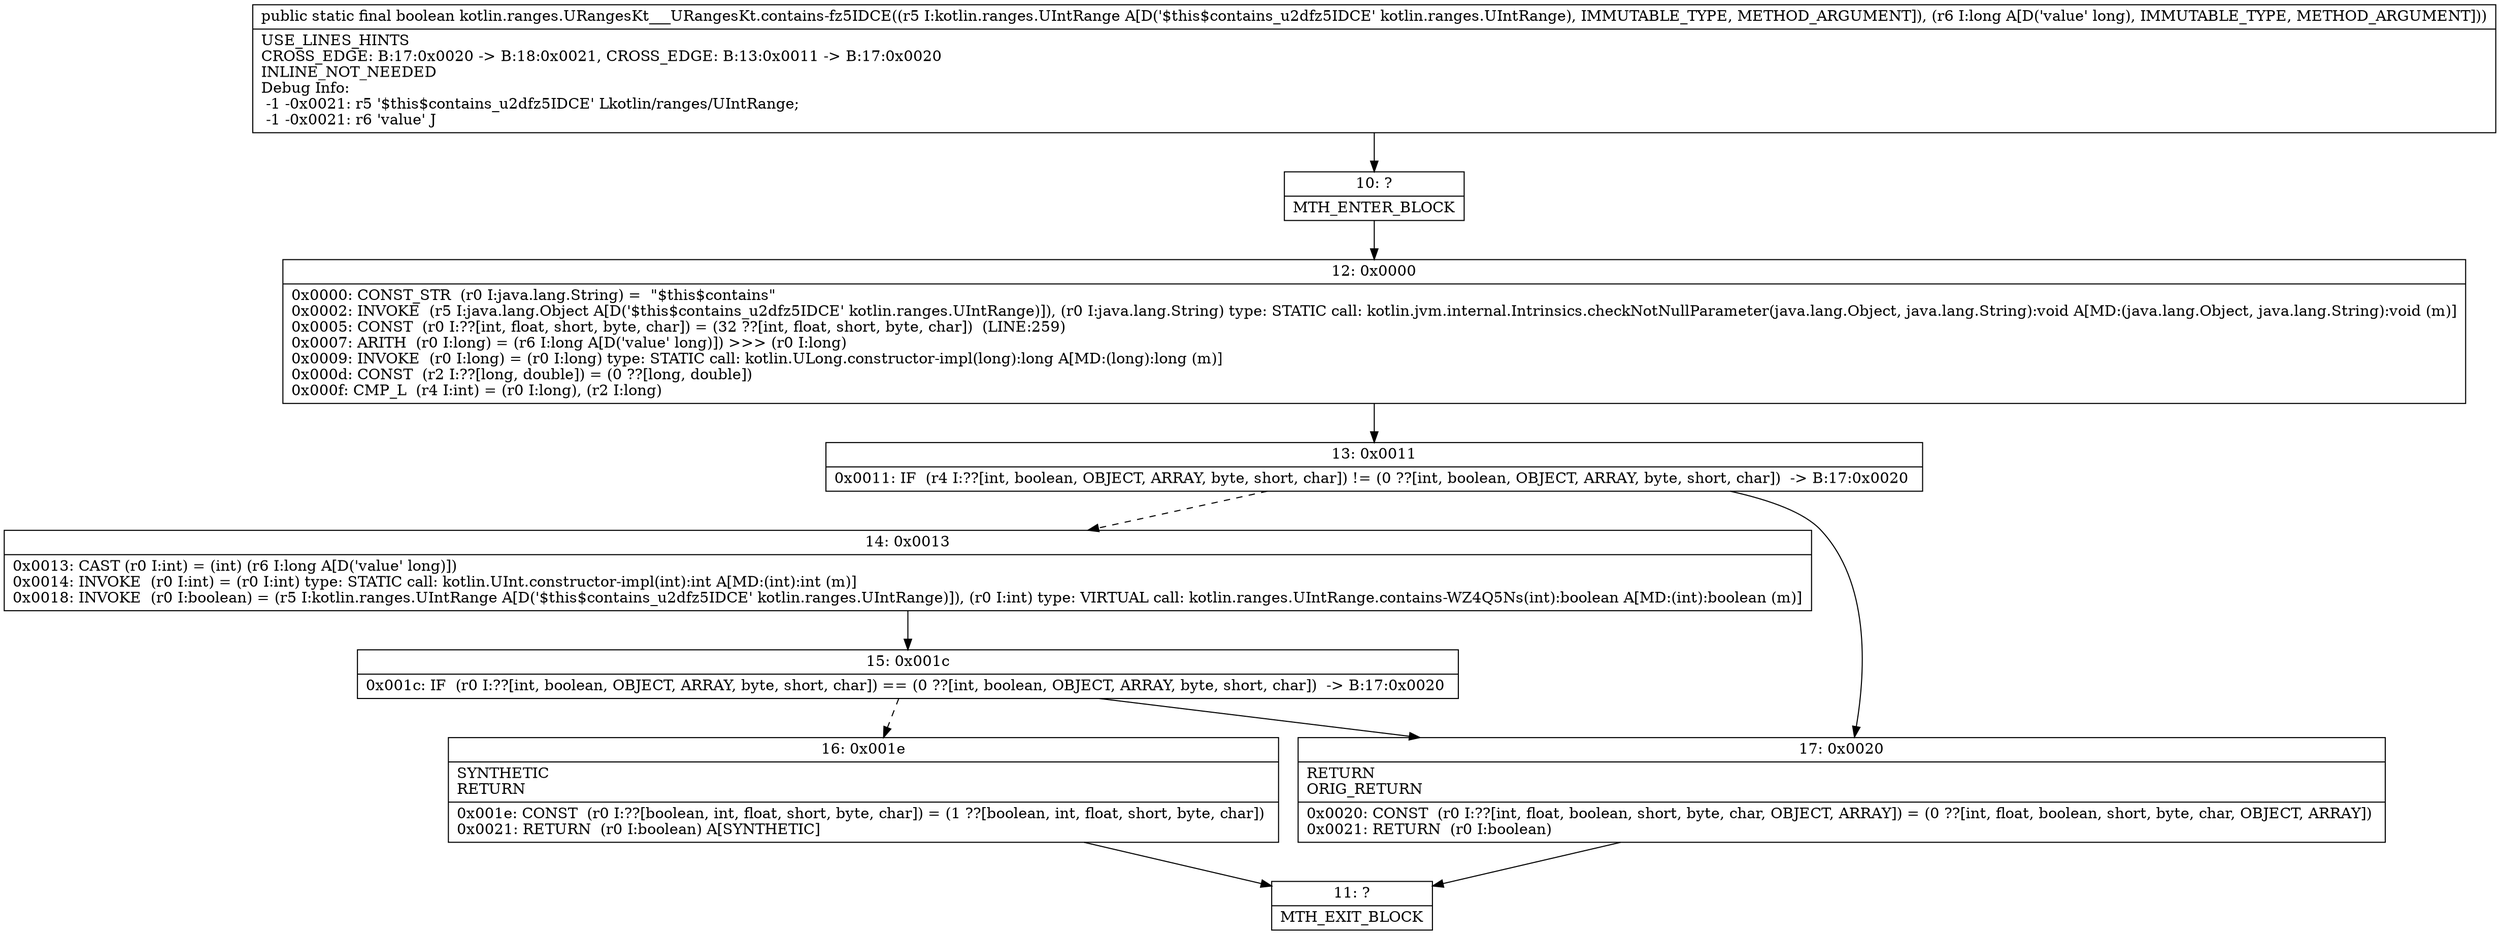 digraph "CFG forkotlin.ranges.URangesKt___URangesKt.contains\-fz5IDCE(Lkotlin\/ranges\/UIntRange;J)Z" {
Node_10 [shape=record,label="{10\:\ ?|MTH_ENTER_BLOCK\l}"];
Node_12 [shape=record,label="{12\:\ 0x0000|0x0000: CONST_STR  (r0 I:java.lang.String) =  \"$this$contains\" \l0x0002: INVOKE  (r5 I:java.lang.Object A[D('$this$contains_u2dfz5IDCE' kotlin.ranges.UIntRange)]), (r0 I:java.lang.String) type: STATIC call: kotlin.jvm.internal.Intrinsics.checkNotNullParameter(java.lang.Object, java.lang.String):void A[MD:(java.lang.Object, java.lang.String):void (m)]\l0x0005: CONST  (r0 I:??[int, float, short, byte, char]) = (32 ??[int, float, short, byte, char])  (LINE:259)\l0x0007: ARITH  (r0 I:long) = (r6 I:long A[D('value' long)]) \>\>\> (r0 I:long) \l0x0009: INVOKE  (r0 I:long) = (r0 I:long) type: STATIC call: kotlin.ULong.constructor\-impl(long):long A[MD:(long):long (m)]\l0x000d: CONST  (r2 I:??[long, double]) = (0 ??[long, double]) \l0x000f: CMP_L  (r4 I:int) = (r0 I:long), (r2 I:long) \l}"];
Node_13 [shape=record,label="{13\:\ 0x0011|0x0011: IF  (r4 I:??[int, boolean, OBJECT, ARRAY, byte, short, char]) != (0 ??[int, boolean, OBJECT, ARRAY, byte, short, char])  \-\> B:17:0x0020 \l}"];
Node_14 [shape=record,label="{14\:\ 0x0013|0x0013: CAST (r0 I:int) = (int) (r6 I:long A[D('value' long)]) \l0x0014: INVOKE  (r0 I:int) = (r0 I:int) type: STATIC call: kotlin.UInt.constructor\-impl(int):int A[MD:(int):int (m)]\l0x0018: INVOKE  (r0 I:boolean) = (r5 I:kotlin.ranges.UIntRange A[D('$this$contains_u2dfz5IDCE' kotlin.ranges.UIntRange)]), (r0 I:int) type: VIRTUAL call: kotlin.ranges.UIntRange.contains\-WZ4Q5Ns(int):boolean A[MD:(int):boolean (m)]\l}"];
Node_15 [shape=record,label="{15\:\ 0x001c|0x001c: IF  (r0 I:??[int, boolean, OBJECT, ARRAY, byte, short, char]) == (0 ??[int, boolean, OBJECT, ARRAY, byte, short, char])  \-\> B:17:0x0020 \l}"];
Node_16 [shape=record,label="{16\:\ 0x001e|SYNTHETIC\lRETURN\l|0x001e: CONST  (r0 I:??[boolean, int, float, short, byte, char]) = (1 ??[boolean, int, float, short, byte, char]) \l0x0021: RETURN  (r0 I:boolean) A[SYNTHETIC]\l}"];
Node_11 [shape=record,label="{11\:\ ?|MTH_EXIT_BLOCK\l}"];
Node_17 [shape=record,label="{17\:\ 0x0020|RETURN\lORIG_RETURN\l|0x0020: CONST  (r0 I:??[int, float, boolean, short, byte, char, OBJECT, ARRAY]) = (0 ??[int, float, boolean, short, byte, char, OBJECT, ARRAY]) \l0x0021: RETURN  (r0 I:boolean) \l}"];
MethodNode[shape=record,label="{public static final boolean kotlin.ranges.URangesKt___URangesKt.contains\-fz5IDCE((r5 I:kotlin.ranges.UIntRange A[D('$this$contains_u2dfz5IDCE' kotlin.ranges.UIntRange), IMMUTABLE_TYPE, METHOD_ARGUMENT]), (r6 I:long A[D('value' long), IMMUTABLE_TYPE, METHOD_ARGUMENT]))  | USE_LINES_HINTS\lCROSS_EDGE: B:17:0x0020 \-\> B:18:0x0021, CROSS_EDGE: B:13:0x0011 \-\> B:17:0x0020\lINLINE_NOT_NEEDED\lDebug Info:\l  \-1 \-0x0021: r5 '$this$contains_u2dfz5IDCE' Lkotlin\/ranges\/UIntRange;\l  \-1 \-0x0021: r6 'value' J\l}"];
MethodNode -> Node_10;Node_10 -> Node_12;
Node_12 -> Node_13;
Node_13 -> Node_14[style=dashed];
Node_13 -> Node_17;
Node_14 -> Node_15;
Node_15 -> Node_16[style=dashed];
Node_15 -> Node_17;
Node_16 -> Node_11;
Node_17 -> Node_11;
}

